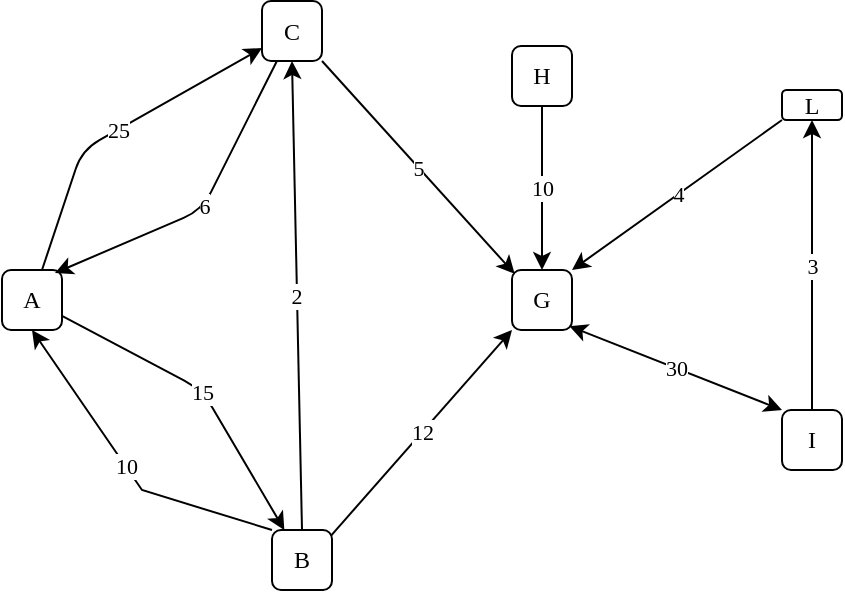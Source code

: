 <mxfile>
    <diagram name="Seite-1" id="7PXLoONtQBVVqUtS3sIZ">
        <mxGraphModel dx="863" dy="770" grid="1" gridSize="10" guides="1" tooltips="1" connect="1" arrows="1" fold="1" page="1" pageScale="1" pageWidth="827" pageHeight="1169" math="0" shadow="0">
            <root>
                <mxCell id="0"/>
                <mxCell id="1" parent="0"/>
                <mxCell id="0uPD2-q82YcFwM2yU2tX-1" value="A" style="rounded=1;whiteSpace=wrap;html=1;fontFamily=Alegreya;fontSource=https%3A%2F%2Ffonts.googleapis.com%2Fcss%3Ffamily%3DAlegreya;" parent="1" vertex="1">
                    <mxGeometry x="100" y="200" width="30" height="30" as="geometry"/>
                </mxCell>
                <mxCell id="0uPD2-q82YcFwM2yU2tX-3" value="B" style="rounded=1;whiteSpace=wrap;html=1;fontFamily=Alegreya;fontSource=https%3A%2F%2Ffonts.googleapis.com%2Fcss%3Ffamily%3DAlegreya;" parent="1" vertex="1">
                    <mxGeometry x="235" y="330" width="30" height="30" as="geometry"/>
                </mxCell>
                <mxCell id="0uPD2-q82YcFwM2yU2tX-4" value="C" style="rounded=1;whiteSpace=wrap;html=1;fontFamily=Alegreya;fontSource=https%3A%2F%2Ffonts.googleapis.com%2Fcss%3Ffamily%3DAlegreya;" parent="1" vertex="1">
                    <mxGeometry x="230" y="65.5" width="30" height="30" as="geometry"/>
                </mxCell>
                <mxCell id="0uPD2-q82YcFwM2yU2tX-5" value="G" style="rounded=1;whiteSpace=wrap;html=1;fontFamily=Alegreya;fontSource=https%3A%2F%2Ffonts.googleapis.com%2Fcss%3Ffamily%3DAlegreya;" parent="1" vertex="1">
                    <mxGeometry x="355" y="200" width="30" height="30" as="geometry"/>
                </mxCell>
                <mxCell id="0uPD2-q82YcFwM2yU2tX-6" value="H" style="rounded=1;whiteSpace=wrap;html=1;fontFamily=Alegreya;fontSource=https%3A%2F%2Ffonts.googleapis.com%2Fcss%3Ffamily%3DAlegreya;" parent="1" vertex="1">
                    <mxGeometry x="355" y="88" width="30" height="30" as="geometry"/>
                </mxCell>
                <mxCell id="0uPD2-q82YcFwM2yU2tX-7" value="I" style="rounded=1;whiteSpace=wrap;html=1;fontFamily=Alegreya;fontSource=https%3A%2F%2Ffonts.googleapis.com%2Fcss%3Ffamily%3DAlegreya;" parent="1" vertex="1">
                    <mxGeometry x="490" y="270" width="30" height="30" as="geometry"/>
                </mxCell>
                <mxCell id="0uPD2-q82YcFwM2yU2tX-8" value="L" style="rounded=1;whiteSpace=wrap;html=1;aspect=fixed;fontFamily=Alegreya;fontSource=https%3A%2F%2Ffonts.googleapis.com%2Fcss%3Ffamily%3DAlegreya;" parent="1" vertex="1">
                    <mxGeometry x="490" y="110" width="30" height="15" as="geometry"/>
                </mxCell>
                <mxCell id="0uPD2-q82YcFwM2yU2tX-9" value="6" style="endArrow=classic;startArrow=none;html=1;rounded=1;entryX=0.883;entryY=0.05;entryDx=0;entryDy=0;startFill=0;entryPerimeter=0;fontFamily=Alegreya;fontSource=https%3A%2F%2Ffonts.googleapis.com%2Fcss%3Ffamily%3DAlegreya;" parent="1" source="0uPD2-q82YcFwM2yU2tX-4" target="0uPD2-q82YcFwM2yU2tX-1" edge="1">
                    <mxGeometry width="50" height="50" relative="1" as="geometry">
                        <mxPoint x="580" y="240" as="sourcePoint"/>
                        <mxPoint x="630" y="190" as="targetPoint"/>
                        <Array as="points">
                            <mxPoint x="200" y="170"/>
                        </Array>
                    </mxGeometry>
                </mxCell>
                <mxCell id="0uPD2-q82YcFwM2yU2tX-11" value="2" style="endArrow=classic;html=1;rounded=0;entryX=0.5;entryY=1;entryDx=0;entryDy=0;exitX=0.5;exitY=0;exitDx=0;exitDy=0;fontFamily=Alegreya;fontSource=https%3A%2F%2Ffonts.googleapis.com%2Fcss%3Ffamily%3DAlegreya;" parent="1" source="0uPD2-q82YcFwM2yU2tX-3" target="0uPD2-q82YcFwM2yU2tX-4" edge="1">
                    <mxGeometry width="50" height="50" relative="1" as="geometry">
                        <mxPoint x="210" y="310" as="sourcePoint"/>
                        <mxPoint x="260" y="260" as="targetPoint"/>
                    </mxGeometry>
                </mxCell>
                <mxCell id="0uPD2-q82YcFwM2yU2tX-12" value="12" style="endArrow=classic;html=1;rounded=0;exitX=0.981;exitY=0.097;exitDx=0;exitDy=0;exitPerimeter=0;entryX=0;entryY=1;entryDx=0;entryDy=0;fontFamily=Alegreya;fontSource=https%3A%2F%2Ffonts.googleapis.com%2Fcss%3Ffamily%3DAlegreya;" parent="1" source="0uPD2-q82YcFwM2yU2tX-3" target="0uPD2-q82YcFwM2yU2tX-5" edge="1">
                    <mxGeometry width="50" height="50" relative="1" as="geometry">
                        <mxPoint x="320" y="360" as="sourcePoint"/>
                        <mxPoint x="370" y="310" as="targetPoint"/>
                    </mxGeometry>
                </mxCell>
                <mxCell id="0uPD2-q82YcFwM2yU2tX-13" value="5" style="endArrow=classic;html=1;rounded=0;entryX=0.044;entryY=0.063;entryDx=0;entryDy=0;entryPerimeter=0;exitX=1;exitY=1;exitDx=0;exitDy=0;fontFamily=Alegreya;fontSource=https%3A%2F%2Ffonts.googleapis.com%2Fcss%3Ffamily%3DAlegreya;" parent="1" source="0uPD2-q82YcFwM2yU2tX-4" target="0uPD2-q82YcFwM2yU2tX-5" edge="1">
                    <mxGeometry width="50" height="50" relative="1" as="geometry">
                        <mxPoint x="320" y="200" as="sourcePoint"/>
                        <mxPoint x="370" y="150" as="targetPoint"/>
                    </mxGeometry>
                </mxCell>
                <mxCell id="0uPD2-q82YcFwM2yU2tX-15" value="10" style="endArrow=classic;html=1;rounded=0;exitX=0.5;exitY=1;exitDx=0;exitDy=0;entryX=0.5;entryY=0;entryDx=0;entryDy=0;fontFamily=Alegreya;fontSource=https%3A%2F%2Ffonts.googleapis.com%2Fcss%3Ffamily%3DAlegreya;" parent="1" source="0uPD2-q82YcFwM2yU2tX-6" target="0uPD2-q82YcFwM2yU2tX-5" edge="1">
                    <mxGeometry width="50" height="50" relative="1" as="geometry">
                        <mxPoint x="560" y="220" as="sourcePoint"/>
                        <mxPoint x="610" y="170" as="targetPoint"/>
                    </mxGeometry>
                </mxCell>
                <mxCell id="0uPD2-q82YcFwM2yU2tX-18" value="30" style="endArrow=classic;startArrow=classic;html=1;rounded=0;entryX=0;entryY=0;entryDx=0;entryDy=0;exitX=0.958;exitY=0.936;exitDx=0;exitDy=0;exitPerimeter=0;fontFamily=Alegreya;fontSource=https%3A%2F%2Ffonts.googleapis.com%2Fcss%3Ffamily%3DAlegreya;" parent="1" source="0uPD2-q82YcFwM2yU2tX-5" target="0uPD2-q82YcFwM2yU2tX-7" edge="1">
                    <mxGeometry width="50" height="50" relative="1" as="geometry">
                        <mxPoint x="410" y="300" as="sourcePoint"/>
                        <mxPoint x="460" y="250" as="targetPoint"/>
                    </mxGeometry>
                </mxCell>
                <mxCell id="0uPD2-q82YcFwM2yU2tX-19" value="3" style="endArrow=classic;html=1;rounded=0;entryX=0.5;entryY=1;entryDx=0;entryDy=0;exitX=0.5;exitY=0;exitDx=0;exitDy=0;fontFamily=Alegreya;fontSource=https%3A%2F%2Ffonts.googleapis.com%2Fcss%3Ffamily%3DAlegreya;" parent="1" source="0uPD2-q82YcFwM2yU2tX-7" target="0uPD2-q82YcFwM2yU2tX-8" edge="1">
                    <mxGeometry width="50" height="50" relative="1" as="geometry">
                        <mxPoint x="600" y="300" as="sourcePoint"/>
                        <mxPoint x="690" y="230" as="targetPoint"/>
                    </mxGeometry>
                </mxCell>
                <mxCell id="0uPD2-q82YcFwM2yU2tX-20" value="4" style="endArrow=classic;html=1;rounded=0;entryX=1;entryY=0;entryDx=0;entryDy=0;exitX=0;exitY=1;exitDx=0;exitDy=0;fontFamily=Alegreya;fontSource=https%3A%2F%2Ffonts.googleapis.com%2Fcss%3Ffamily%3DAlegreya;" parent="1" source="0uPD2-q82YcFwM2yU2tX-8" target="0uPD2-q82YcFwM2yU2tX-5" edge="1">
                    <mxGeometry width="50" height="50" relative="1" as="geometry">
                        <mxPoint x="520" y="240" as="sourcePoint"/>
                        <mxPoint x="570" y="190" as="targetPoint"/>
                    </mxGeometry>
                </mxCell>
                <mxCell id="0uPD2-q82YcFwM2yU2tX-27" value="10" style="endArrow=none;startArrow=classic;html=1;rounded=0;entryX=0;entryY=0;entryDx=0;entryDy=0;exitX=0.5;exitY=1;exitDx=0;exitDy=0;endFill=0;fontFamily=Alegreya;fontSource=https%3A%2F%2Ffonts.googleapis.com%2Fcss%3Ffamily%3DAlegreya;" parent="1" source="0uPD2-q82YcFwM2yU2tX-1" target="0uPD2-q82YcFwM2yU2tX-3" edge="1">
                    <mxGeometry width="50" height="50" relative="1" as="geometry">
                        <mxPoint x="70" y="340" as="sourcePoint"/>
                        <mxPoint x="120" y="290" as="targetPoint"/>
                        <Array as="points">
                            <mxPoint x="170" y="310"/>
                        </Array>
                    </mxGeometry>
                </mxCell>
                <mxCell id="2" value="25" style="endArrow=classic;html=1;fontFamily=Alegreya;fontSource=https%3A%2F%2Ffonts.googleapis.com%2Fcss%3Ffamily%3DAlegreya;" edge="1" parent="1" source="0uPD2-q82YcFwM2yU2tX-1" target="0uPD2-q82YcFwM2yU2tX-4">
                    <mxGeometry width="50" height="50" relative="1" as="geometry">
                        <mxPoint x="40" y="340" as="sourcePoint"/>
                        <mxPoint x="90" y="140" as="targetPoint"/>
                        <Array as="points">
                            <mxPoint x="140" y="140"/>
                        </Array>
                    </mxGeometry>
                </mxCell>
                <mxCell id="3" value="15" style="endArrow=classic;html=1;rounded=1;fontFamily=Alegreya;fontSource=https%3A%2F%2Ffonts.googleapis.com%2Fcss%3Ffamily%3DAlegreya;" edge="1" parent="1" source="0uPD2-q82YcFwM2yU2tX-1" target="0uPD2-q82YcFwM2yU2tX-3">
                    <mxGeometry width="50" height="50" relative="1" as="geometry">
                        <mxPoint x="260" y="350" as="sourcePoint"/>
                        <mxPoint x="310" y="300" as="targetPoint"/>
                        <Array as="points">
                            <mxPoint x="200" y="260"/>
                        </Array>
                    </mxGeometry>
                </mxCell>
            </root>
        </mxGraphModel>
    </diagram>
</mxfile>
